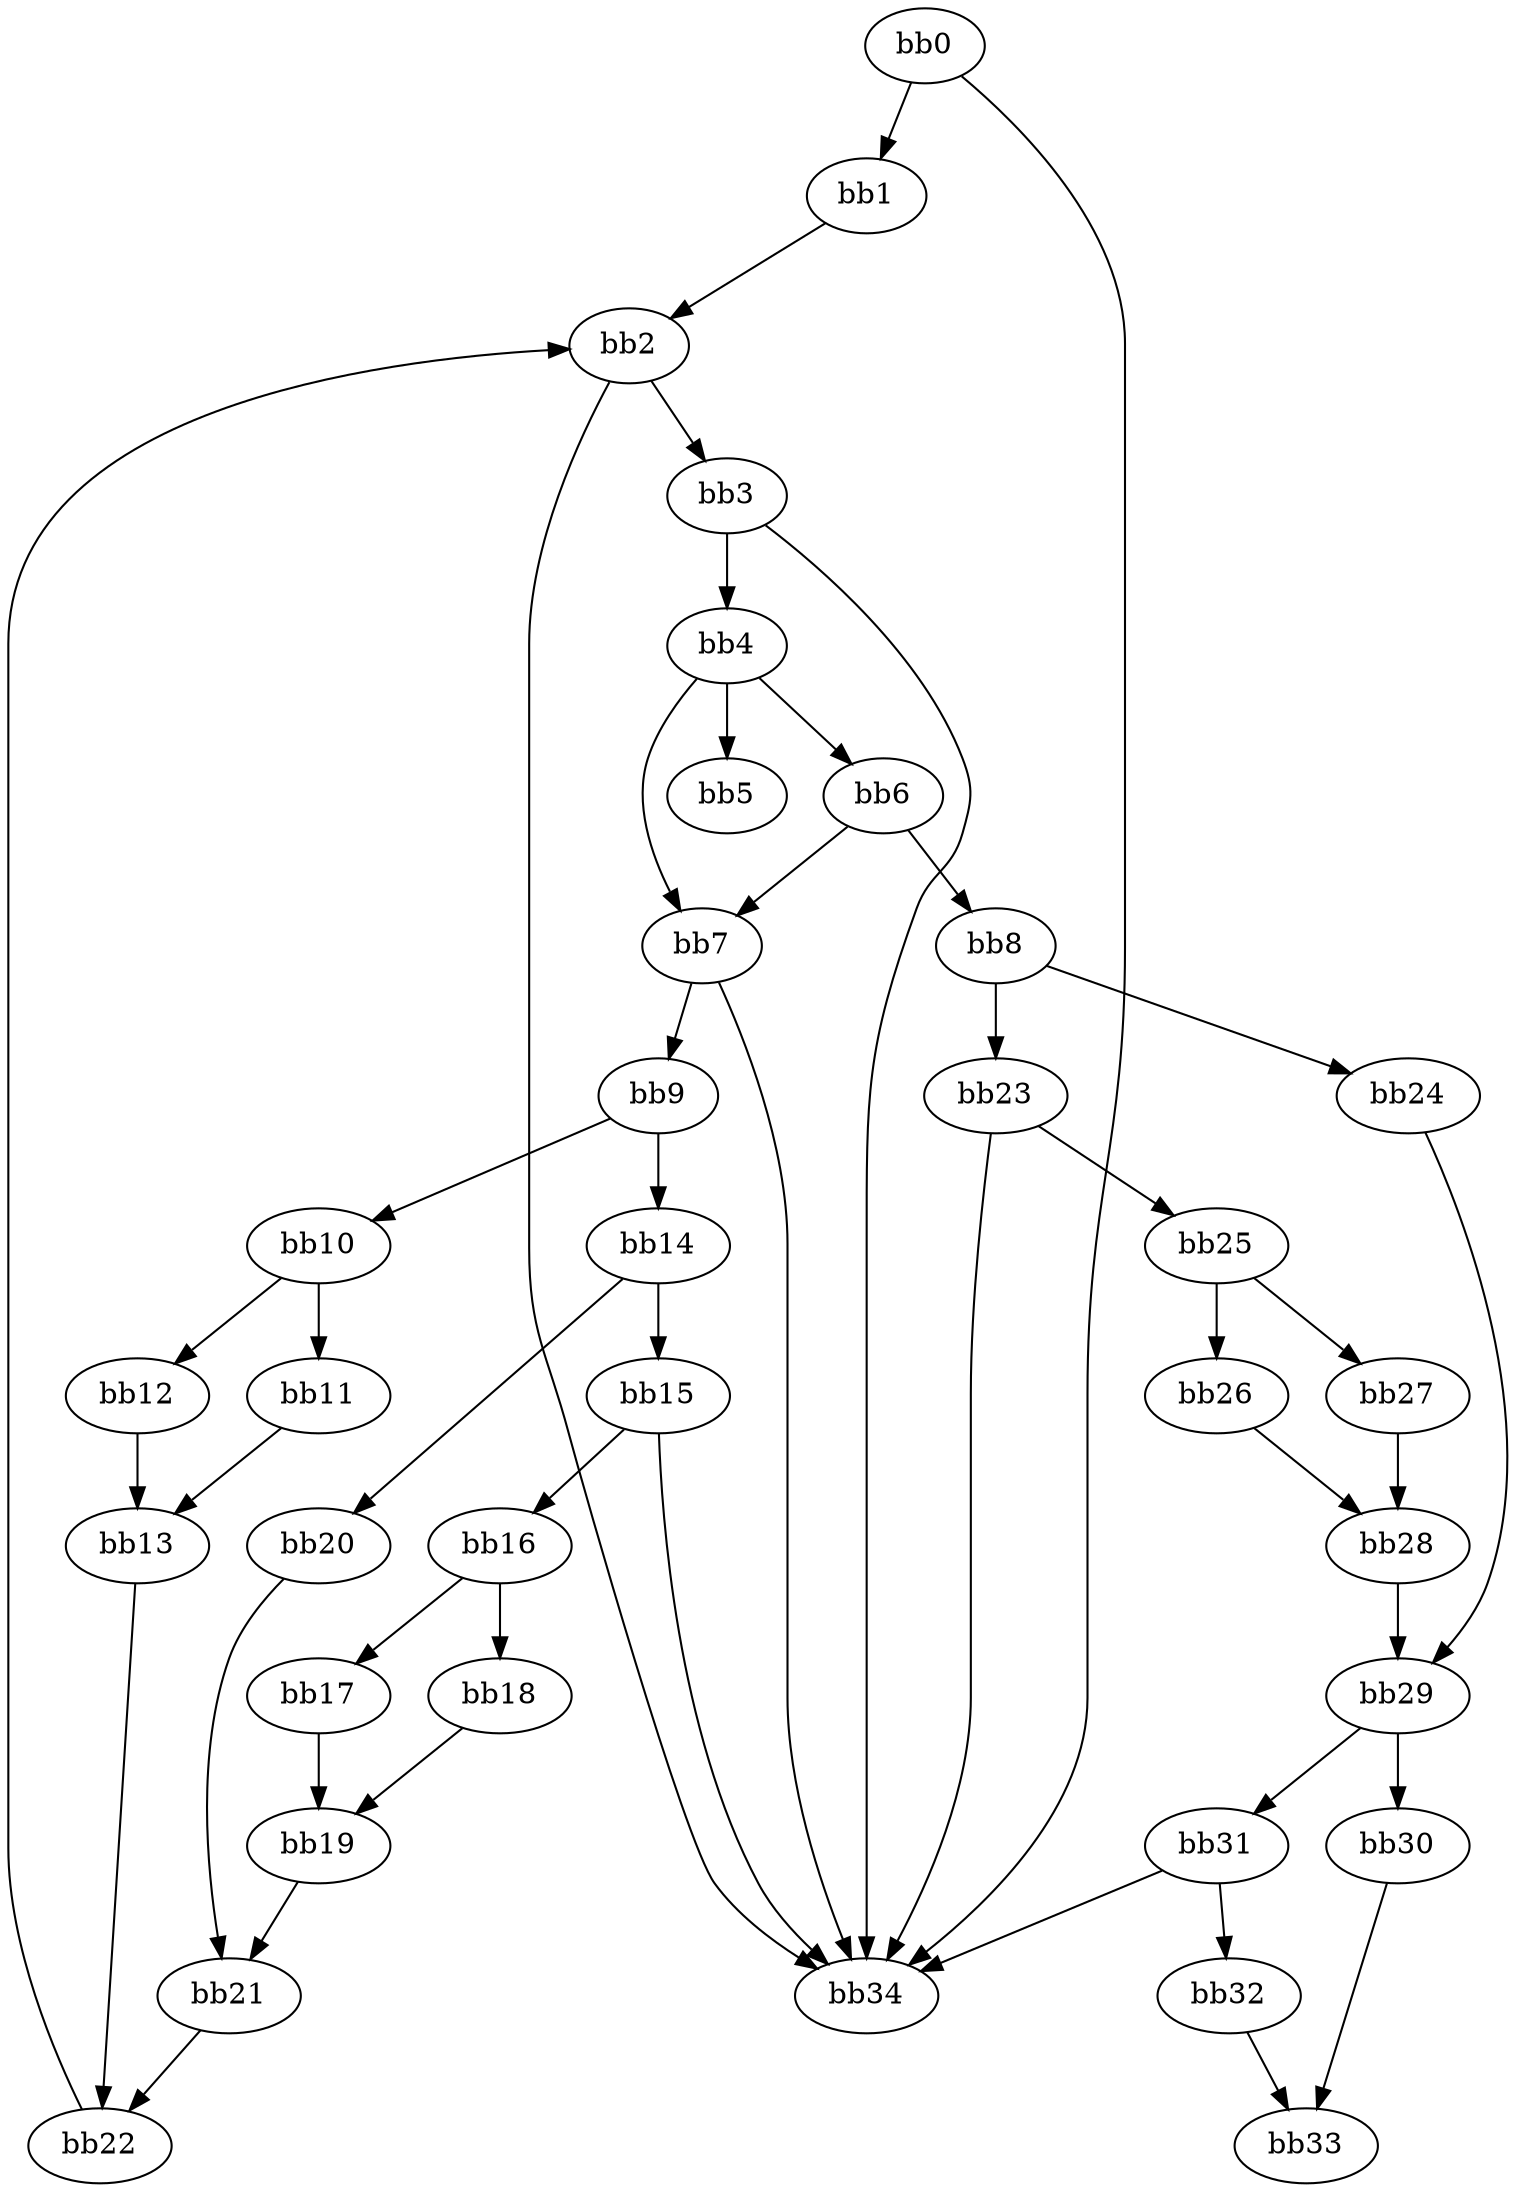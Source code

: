 digraph {
    0 [ label = "bb0\l" ]
    1 [ label = "bb1\l" ]
    2 [ label = "bb2\l" ]
    3 [ label = "bb3\l" ]
    4 [ label = "bb4\l" ]
    5 [ label = "bb5\l" ]
    6 [ label = "bb6\l" ]
    7 [ label = "bb7\l" ]
    8 [ label = "bb8\l" ]
    9 [ label = "bb9\l" ]
    10 [ label = "bb10\l" ]
    11 [ label = "bb11\l" ]
    12 [ label = "bb12\l" ]
    13 [ label = "bb13\l" ]
    14 [ label = "bb14\l" ]
    15 [ label = "bb15\l" ]
    16 [ label = "bb16\l" ]
    17 [ label = "bb17\l" ]
    18 [ label = "bb18\l" ]
    19 [ label = "bb19\l" ]
    20 [ label = "bb20\l" ]
    21 [ label = "bb21\l" ]
    22 [ label = "bb22\l" ]
    23 [ label = "bb23\l" ]
    24 [ label = "bb24\l" ]
    25 [ label = "bb25\l" ]
    26 [ label = "bb26\l" ]
    27 [ label = "bb27\l" ]
    28 [ label = "bb28\l" ]
    29 [ label = "bb29\l" ]
    30 [ label = "bb30\l" ]
    31 [ label = "bb31\l" ]
    32 [ label = "bb32\l" ]
    33 [ label = "bb33\l" ]
    34 [ label = "bb34\l" ]
    0 -> 1 [ ]
    0 -> 34 [ ]
    1 -> 2 [ ]
    2 -> 3 [ ]
    2 -> 34 [ ]
    3 -> 4 [ ]
    3 -> 34 [ ]
    4 -> 5 [ ]
    4 -> 6 [ ]
    4 -> 7 [ ]
    6 -> 7 [ ]
    6 -> 8 [ ]
    7 -> 9 [ ]
    7 -> 34 [ ]
    8 -> 23 [ ]
    8 -> 24 [ ]
    9 -> 10 [ ]
    9 -> 14 [ ]
    10 -> 11 [ ]
    10 -> 12 [ ]
    11 -> 13 [ ]
    12 -> 13 [ ]
    13 -> 22 [ ]
    14 -> 15 [ ]
    14 -> 20 [ ]
    15 -> 16 [ ]
    15 -> 34 [ ]
    16 -> 17 [ ]
    16 -> 18 [ ]
    17 -> 19 [ ]
    18 -> 19 [ ]
    19 -> 21 [ ]
    20 -> 21 [ ]
    21 -> 22 [ ]
    22 -> 2 [ ]
    23 -> 25 [ ]
    23 -> 34 [ ]
    24 -> 29 [ ]
    25 -> 26 [ ]
    25 -> 27 [ ]
    26 -> 28 [ ]
    27 -> 28 [ ]
    28 -> 29 [ ]
    29 -> 30 [ ]
    29 -> 31 [ ]
    30 -> 33 [ ]
    31 -> 32 [ ]
    31 -> 34 [ ]
    32 -> 33 [ ]
}

